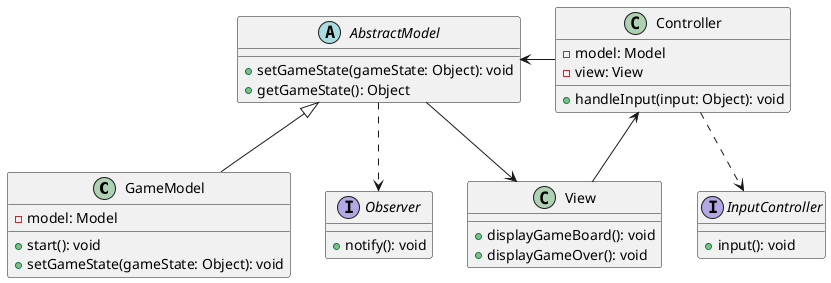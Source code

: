@startuml umlPlayground

class GameModel extends AbstractModel {
    -model: Model   
    +start(): void
    +setGameState(gameState: Object): void

}


abstract class AbstractModel {
    +setGameState(gameState: Object): void
    +getGameState(): Object
}

class View {
    +displayGameBoard(): void
    +displayGameOver(): void
}

class Controller {
    -model: Model
    -view: View
    +handleInput(input: Object): void
}

interface Observer {
    +notify(): void
}

interface InputController {
    +input(): void
}

AbstractModel <- Controller
Controller <- View
View <-- AbstractModel
AbstractModel ..> Observer
Controller ..> InputController

@enduml